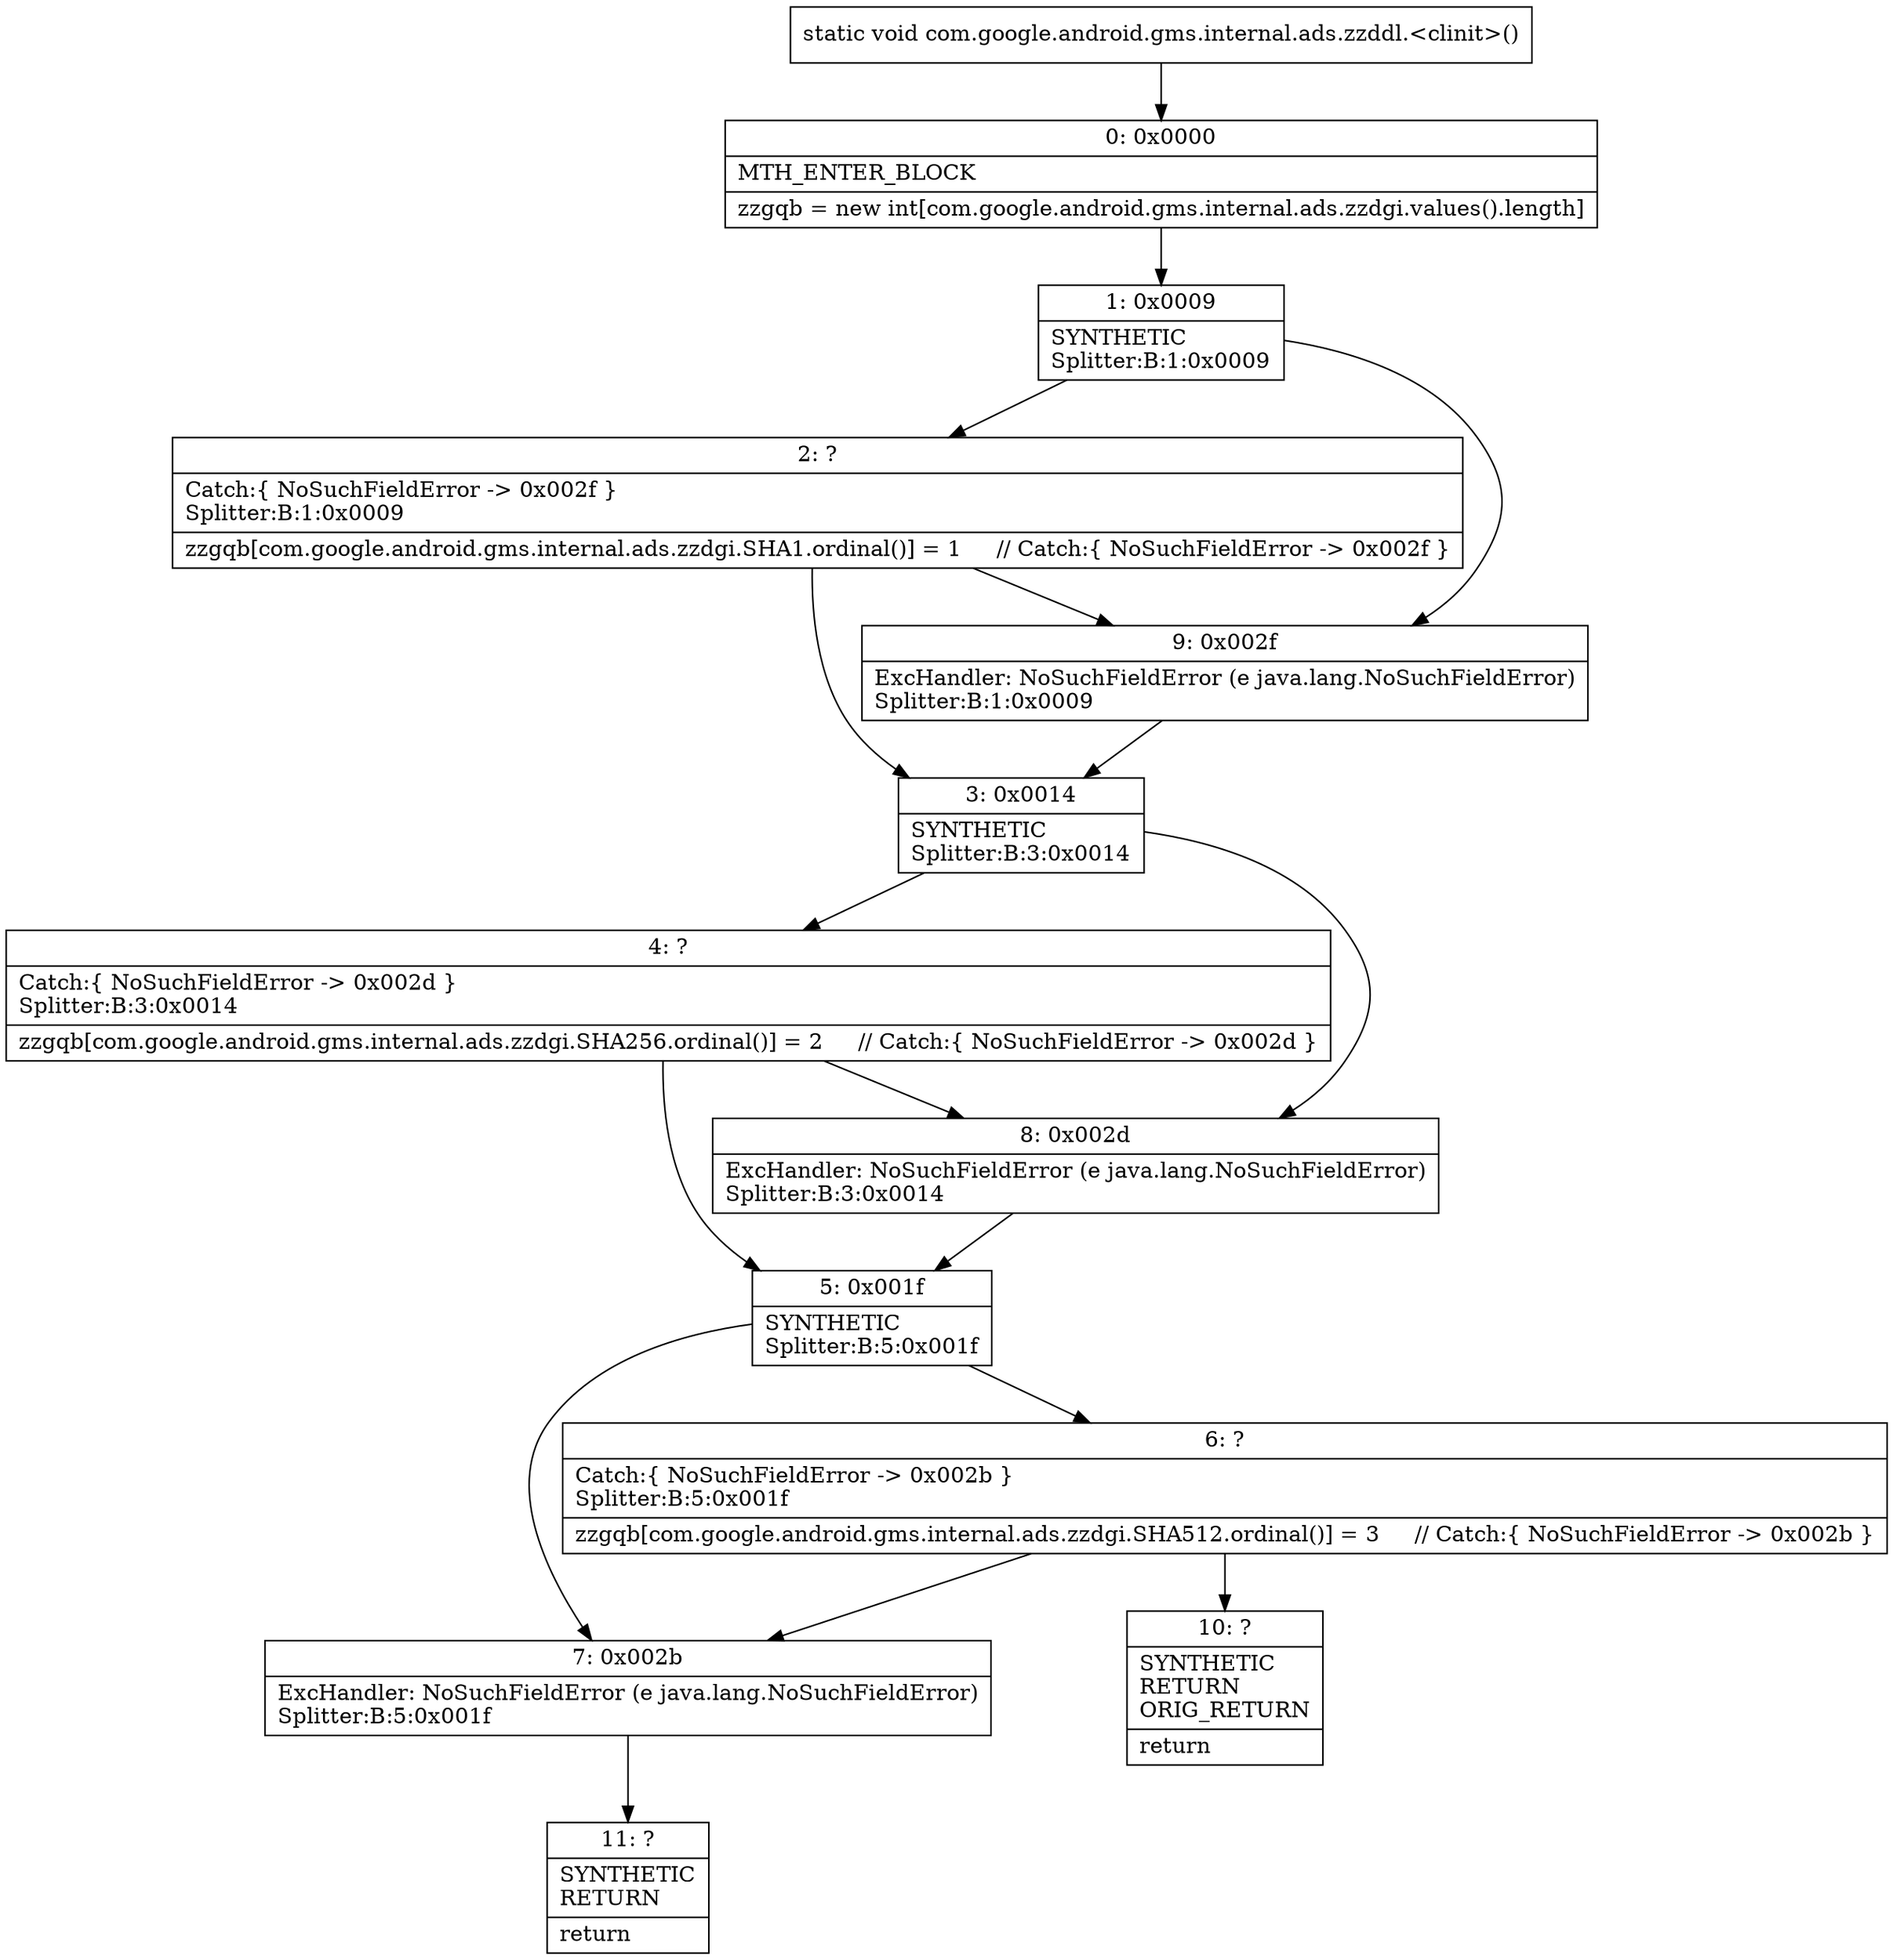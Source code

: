 digraph "CFG forcom.google.android.gms.internal.ads.zzddl.\<clinit\>()V" {
Node_0 [shape=record,label="{0\:\ 0x0000|MTH_ENTER_BLOCK\l|zzgqb = new int[com.google.android.gms.internal.ads.zzdgi.values().length]\l}"];
Node_1 [shape=record,label="{1\:\ 0x0009|SYNTHETIC\lSplitter:B:1:0x0009\l}"];
Node_2 [shape=record,label="{2\:\ ?|Catch:\{ NoSuchFieldError \-\> 0x002f \}\lSplitter:B:1:0x0009\l|zzgqb[com.google.android.gms.internal.ads.zzdgi.SHA1.ordinal()] = 1     \/\/ Catch:\{ NoSuchFieldError \-\> 0x002f \}\l}"];
Node_3 [shape=record,label="{3\:\ 0x0014|SYNTHETIC\lSplitter:B:3:0x0014\l}"];
Node_4 [shape=record,label="{4\:\ ?|Catch:\{ NoSuchFieldError \-\> 0x002d \}\lSplitter:B:3:0x0014\l|zzgqb[com.google.android.gms.internal.ads.zzdgi.SHA256.ordinal()] = 2     \/\/ Catch:\{ NoSuchFieldError \-\> 0x002d \}\l}"];
Node_5 [shape=record,label="{5\:\ 0x001f|SYNTHETIC\lSplitter:B:5:0x001f\l}"];
Node_6 [shape=record,label="{6\:\ ?|Catch:\{ NoSuchFieldError \-\> 0x002b \}\lSplitter:B:5:0x001f\l|zzgqb[com.google.android.gms.internal.ads.zzdgi.SHA512.ordinal()] = 3     \/\/ Catch:\{ NoSuchFieldError \-\> 0x002b \}\l}"];
Node_7 [shape=record,label="{7\:\ 0x002b|ExcHandler: NoSuchFieldError (e java.lang.NoSuchFieldError)\lSplitter:B:5:0x001f\l}"];
Node_8 [shape=record,label="{8\:\ 0x002d|ExcHandler: NoSuchFieldError (e java.lang.NoSuchFieldError)\lSplitter:B:3:0x0014\l}"];
Node_9 [shape=record,label="{9\:\ 0x002f|ExcHandler: NoSuchFieldError (e java.lang.NoSuchFieldError)\lSplitter:B:1:0x0009\l}"];
Node_10 [shape=record,label="{10\:\ ?|SYNTHETIC\lRETURN\lORIG_RETURN\l|return\l}"];
Node_11 [shape=record,label="{11\:\ ?|SYNTHETIC\lRETURN\l|return\l}"];
MethodNode[shape=record,label="{static void com.google.android.gms.internal.ads.zzddl.\<clinit\>() }"];
MethodNode -> Node_0;
Node_0 -> Node_1;
Node_1 -> Node_2;
Node_1 -> Node_9;
Node_2 -> Node_3;
Node_2 -> Node_9;
Node_3 -> Node_4;
Node_3 -> Node_8;
Node_4 -> Node_5;
Node_4 -> Node_8;
Node_5 -> Node_6;
Node_5 -> Node_7;
Node_6 -> Node_7;
Node_6 -> Node_10;
Node_7 -> Node_11;
Node_8 -> Node_5;
Node_9 -> Node_3;
}

